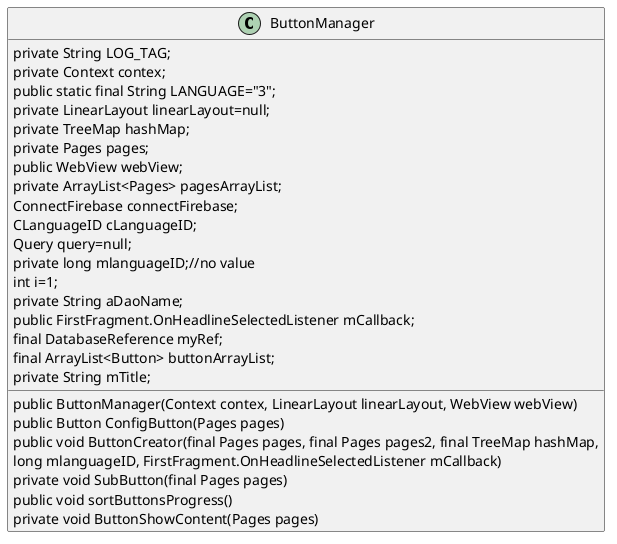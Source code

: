 @startuml
 class ButtonManager  {
  private String LOG_TAG;
     private Context contex;
     public static final String LANGUAGE="3";
     private LinearLayout linearLayout=null;
     private TreeMap hashMap;
     private Pages pages;
     public WebView webView;
     private ArrayList<Pages> pagesArrayList;
     ConnectFirebase connectFirebase;
     CLanguageID cLanguageID;
     Query query=null;
     private long mlanguageID;//no value
     int i=1;
     private String aDaoName;
     public FirstFragment.OnHeadlineSelectedListener mCallback;
     final DatabaseReference myRef;
     final ArrayList<Button> buttonArrayList;
     private String mTitle;
     public ButtonManager(Context contex, LinearLayout linearLayout, WebView webView)
     public Button ConfigButton(Pages pages)
     public void ButtonCreator(final Pages pages, final Pages pages2, final TreeMap hashMap,
                                    long mlanguageID, FirstFragment.OnHeadlineSelectedListener mCallback)
     private void SubButton(final Pages pages)
     public void sortButtonsProgress()
     private void ButtonShowContent(Pages pages)


     }


@enduml